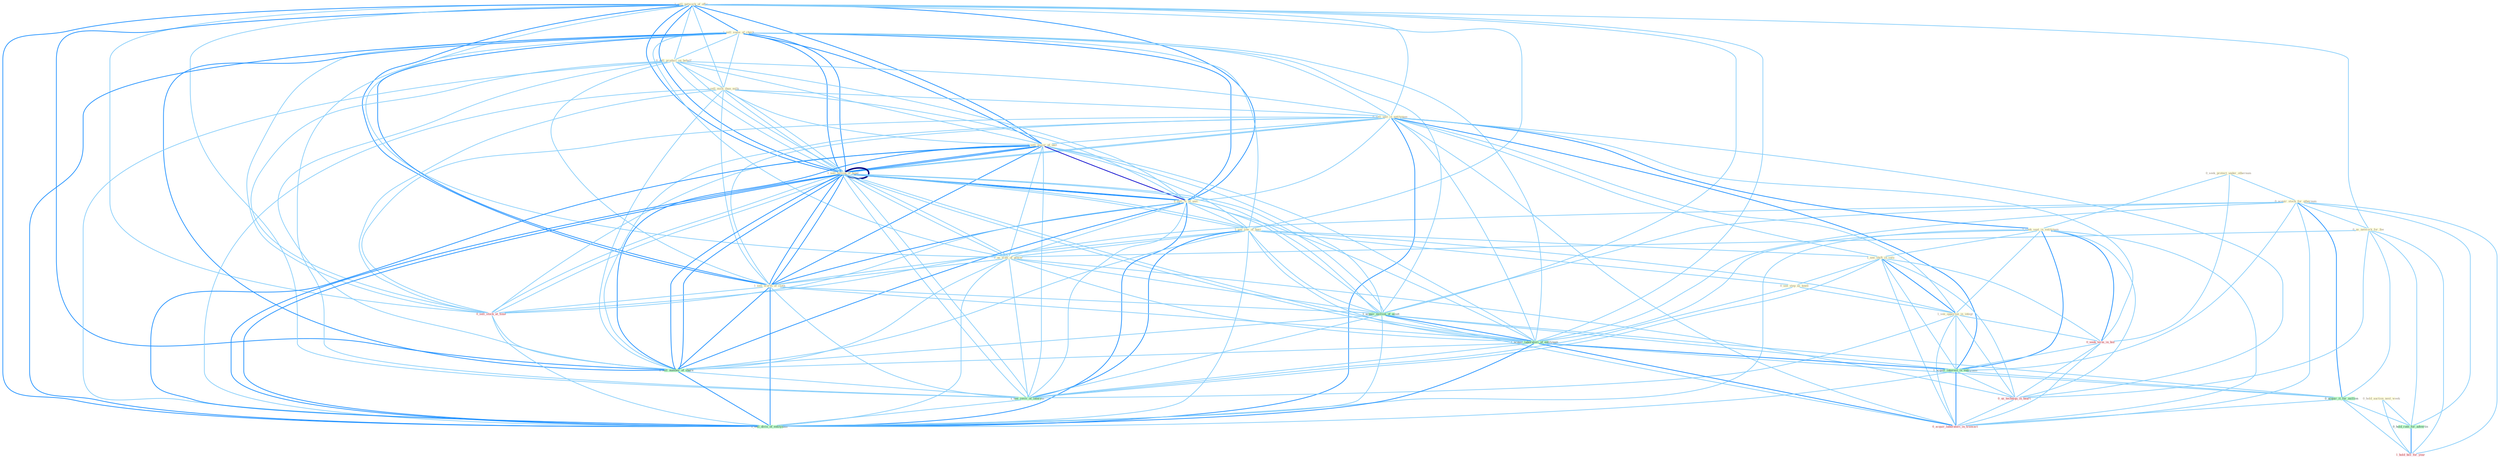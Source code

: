 Graph G{ 
    node
    [shape=polygon,style=filled,width=.5,height=.06,color="#BDFCC9",fixedsize=true,fontsize=4,
    fontcolor="#2f4f4f"];
    {node
    [color="#ffffe0", fontcolor="#8b7d6b"] "1_sell_network_of_offic " "1_sell_some_of_check " "0_seek_protect_under_othernum " "0_sell_product_on_behalf " "0_hold_auction_next_week " "1_sell_milk_than_milk " "0_acquir_stock_for_othernum " "0_sell_unit_in_entitynam " "1_sell_major_of_unit " "1_sell_billion_of_bond " "1_sell_%_of_unit " "1_see_low_of_busi " "0_us_network_for_fee " "1_seek_seat_in_entitynam " "1_see_shift_in_valu " "0_see_step_as_knell " "1_us_watt_of_power " "1_sell_billion_of_bond " "1_see_opportun_in_integr " "1_sell_worth_of_cloth "}
{node [color="#fff0f5", fontcolor="#b22222"] "0_seek_term_in_bid " "0_us_techniqu_in_heart " "0_acquir_laboratori_in_transact " "0_sell_stock_at_time " "1_hold_bill_for_year "}
edge [color="#B0E2FF"];

	"1_sell_network_of_offic " -- "1_sell_some_of_check " [w="2", color="#1e90ff" , len=0.8];
	"1_sell_network_of_offic " -- "0_sell_product_on_behalf " [w="1", color="#87cefa" ];
	"1_sell_network_of_offic " -- "1_sell_milk_than_milk " [w="1", color="#87cefa" ];
	"1_sell_network_of_offic " -- "0_sell_unit_in_entitynam " [w="1", color="#87cefa" ];
	"1_sell_network_of_offic " -- "1_sell_major_of_unit " [w="2", color="#1e90ff" , len=0.8];
	"1_sell_network_of_offic " -- "1_sell_billion_of_bond " [w="2", color="#1e90ff" , len=0.8];
	"1_sell_network_of_offic " -- "1_sell_%_of_unit " [w="2", color="#1e90ff" , len=0.8];
	"1_sell_network_of_offic " -- "1_see_low_of_busi " [w="1", color="#87cefa" ];
	"1_sell_network_of_offic " -- "0_us_network_for_fee " [w="1", color="#87cefa" ];
	"1_sell_network_of_offic " -- "1_us_watt_of_power " [w="1", color="#87cefa" ];
	"1_sell_network_of_offic " -- "1_sell_billion_of_bond " [w="2", color="#1e90ff" , len=0.8];
	"1_sell_network_of_offic " -- "1_sell_worth_of_cloth " [w="2", color="#1e90ff" , len=0.8];
	"1_sell_network_of_offic " -- "1_acquir_million_of_asset " [w="1", color="#87cefa" ];
	"1_sell_network_of_offic " -- "1_acquir_laboratori_of_entitynam " [w="1", color="#87cefa" ];
	"1_sell_network_of_offic " -- "0_sell_stock_at_time " [w="1", color="#87cefa" ];
	"1_sell_network_of_offic " -- "1_sell_number_of_share " [w="2", color="#1e90ff" , len=0.8];
	"1_sell_network_of_offic " -- "1_see_reviv_of_interest " [w="1", color="#87cefa" ];
	"1_sell_network_of_offic " -- "1_sell_divis_of_entitynam " [w="2", color="#1e90ff" , len=0.8];
	"1_sell_some_of_check " -- "0_sell_product_on_behalf " [w="1", color="#87cefa" ];
	"1_sell_some_of_check " -- "1_sell_milk_than_milk " [w="1", color="#87cefa" ];
	"1_sell_some_of_check " -- "0_sell_unit_in_entitynam " [w="1", color="#87cefa" ];
	"1_sell_some_of_check " -- "1_sell_major_of_unit " [w="2", color="#1e90ff" , len=0.8];
	"1_sell_some_of_check " -- "1_sell_billion_of_bond " [w="2", color="#1e90ff" , len=0.8];
	"1_sell_some_of_check " -- "1_sell_%_of_unit " [w="2", color="#1e90ff" , len=0.8];
	"1_sell_some_of_check " -- "1_see_low_of_busi " [w="1", color="#87cefa" ];
	"1_sell_some_of_check " -- "1_us_watt_of_power " [w="1", color="#87cefa" ];
	"1_sell_some_of_check " -- "1_sell_billion_of_bond " [w="2", color="#1e90ff" , len=0.8];
	"1_sell_some_of_check " -- "1_sell_worth_of_cloth " [w="2", color="#1e90ff" , len=0.8];
	"1_sell_some_of_check " -- "1_acquir_million_of_asset " [w="1", color="#87cefa" ];
	"1_sell_some_of_check " -- "1_acquir_laboratori_of_entitynam " [w="1", color="#87cefa" ];
	"1_sell_some_of_check " -- "0_sell_stock_at_time " [w="1", color="#87cefa" ];
	"1_sell_some_of_check " -- "1_sell_number_of_share " [w="2", color="#1e90ff" , len=0.8];
	"1_sell_some_of_check " -- "1_see_reviv_of_interest " [w="1", color="#87cefa" ];
	"1_sell_some_of_check " -- "1_sell_divis_of_entitynam " [w="2", color="#1e90ff" , len=0.8];
	"0_seek_protect_under_othernum " -- "0_acquir_stock_for_othernum " [w="1", color="#87cefa" ];
	"0_seek_protect_under_othernum " -- "1_seek_seat_in_entitynam " [w="1", color="#87cefa" ];
	"0_seek_protect_under_othernum " -- "0_seek_term_in_bid " [w="1", color="#87cefa" ];
	"0_sell_product_on_behalf " -- "1_sell_milk_than_milk " [w="1", color="#87cefa" ];
	"0_sell_product_on_behalf " -- "0_sell_unit_in_entitynam " [w="1", color="#87cefa" ];
	"0_sell_product_on_behalf " -- "1_sell_major_of_unit " [w="1", color="#87cefa" ];
	"0_sell_product_on_behalf " -- "1_sell_billion_of_bond " [w="1", color="#87cefa" ];
	"0_sell_product_on_behalf " -- "1_sell_%_of_unit " [w="1", color="#87cefa" ];
	"0_sell_product_on_behalf " -- "1_sell_billion_of_bond " [w="1", color="#87cefa" ];
	"0_sell_product_on_behalf " -- "1_sell_worth_of_cloth " [w="1", color="#87cefa" ];
	"0_sell_product_on_behalf " -- "0_sell_stock_at_time " [w="1", color="#87cefa" ];
	"0_sell_product_on_behalf " -- "1_sell_number_of_share " [w="1", color="#87cefa" ];
	"0_sell_product_on_behalf " -- "1_sell_divis_of_entitynam " [w="1", color="#87cefa" ];
	"0_hold_auction_next_week " -- "0_hold_rate_for_advertis " [w="1", color="#87cefa" ];
	"0_hold_auction_next_week " -- "1_hold_bill_for_year " [w="1", color="#87cefa" ];
	"1_sell_milk_than_milk " -- "0_sell_unit_in_entitynam " [w="1", color="#87cefa" ];
	"1_sell_milk_than_milk " -- "1_sell_major_of_unit " [w="1", color="#87cefa" ];
	"1_sell_milk_than_milk " -- "1_sell_billion_of_bond " [w="1", color="#87cefa" ];
	"1_sell_milk_than_milk " -- "1_sell_%_of_unit " [w="1", color="#87cefa" ];
	"1_sell_milk_than_milk " -- "1_sell_billion_of_bond " [w="1", color="#87cefa" ];
	"1_sell_milk_than_milk " -- "1_sell_worth_of_cloth " [w="1", color="#87cefa" ];
	"1_sell_milk_than_milk " -- "0_sell_stock_at_time " [w="1", color="#87cefa" ];
	"1_sell_milk_than_milk " -- "1_sell_number_of_share " [w="1", color="#87cefa" ];
	"1_sell_milk_than_milk " -- "1_sell_divis_of_entitynam " [w="1", color="#87cefa" ];
	"0_acquir_stock_for_othernum " -- "0_us_network_for_fee " [w="1", color="#87cefa" ];
	"0_acquir_stock_for_othernum " -- "1_acquir_million_of_asset " [w="1", color="#87cefa" ];
	"0_acquir_stock_for_othernum " -- "1_acquir_laboratori_of_entitynam " [w="1", color="#87cefa" ];
	"0_acquir_stock_for_othernum " -- "1_acquir_interest_in_entitynam " [w="1", color="#87cefa" ];
	"0_acquir_stock_for_othernum " -- "0_acquir_it_for_million " [w="2", color="#1e90ff" , len=0.8];
	"0_acquir_stock_for_othernum " -- "0_hold_rate_for_advertis " [w="1", color="#87cefa" ];
	"0_acquir_stock_for_othernum " -- "0_acquir_laboratori_in_transact " [w="1", color="#87cefa" ];
	"0_acquir_stock_for_othernum " -- "0_sell_stock_at_time " [w="1", color="#87cefa" ];
	"0_acquir_stock_for_othernum " -- "1_hold_bill_for_year " [w="1", color="#87cefa" ];
	"0_sell_unit_in_entitynam " -- "1_sell_major_of_unit " [w="1", color="#87cefa" ];
	"0_sell_unit_in_entitynam " -- "1_sell_billion_of_bond " [w="1", color="#87cefa" ];
	"0_sell_unit_in_entitynam " -- "1_sell_%_of_unit " [w="1", color="#87cefa" ];
	"0_sell_unit_in_entitynam " -- "1_seek_seat_in_entitynam " [w="2", color="#1e90ff" , len=0.8];
	"0_sell_unit_in_entitynam " -- "1_see_shift_in_valu " [w="1", color="#87cefa" ];
	"0_sell_unit_in_entitynam " -- "1_sell_billion_of_bond " [w="1", color="#87cefa" ];
	"0_sell_unit_in_entitynam " -- "1_see_opportun_in_integr " [w="1", color="#87cefa" ];
	"0_sell_unit_in_entitynam " -- "1_sell_worth_of_cloth " [w="1", color="#87cefa" ];
	"0_sell_unit_in_entitynam " -- "1_acquir_laboratori_of_entitynam " [w="1", color="#87cefa" ];
	"0_sell_unit_in_entitynam " -- "0_seek_term_in_bid " [w="1", color="#87cefa" ];
	"0_sell_unit_in_entitynam " -- "1_acquir_interest_in_entitynam " [w="2", color="#1e90ff" , len=0.8];
	"0_sell_unit_in_entitynam " -- "0_us_techniqu_in_heart " [w="1", color="#87cefa" ];
	"0_sell_unit_in_entitynam " -- "0_acquir_laboratori_in_transact " [w="1", color="#87cefa" ];
	"0_sell_unit_in_entitynam " -- "0_sell_stock_at_time " [w="1", color="#87cefa" ];
	"0_sell_unit_in_entitynam " -- "1_sell_number_of_share " [w="1", color="#87cefa" ];
	"0_sell_unit_in_entitynam " -- "1_sell_divis_of_entitynam " [w="2", color="#1e90ff" , len=0.8];
	"1_sell_major_of_unit " -- "1_sell_billion_of_bond " [w="2", color="#1e90ff" , len=0.8];
	"1_sell_major_of_unit " -- "1_sell_%_of_unit " [w="3", color="#0000cd" , len=0.6];
	"1_sell_major_of_unit " -- "1_see_low_of_busi " [w="1", color="#87cefa" ];
	"1_sell_major_of_unit " -- "1_us_watt_of_power " [w="1", color="#87cefa" ];
	"1_sell_major_of_unit " -- "1_sell_billion_of_bond " [w="2", color="#1e90ff" , len=0.8];
	"1_sell_major_of_unit " -- "1_sell_worth_of_cloth " [w="2", color="#1e90ff" , len=0.8];
	"1_sell_major_of_unit " -- "1_acquir_million_of_asset " [w="1", color="#87cefa" ];
	"1_sell_major_of_unit " -- "1_acquir_laboratori_of_entitynam " [w="1", color="#87cefa" ];
	"1_sell_major_of_unit " -- "0_sell_stock_at_time " [w="1", color="#87cefa" ];
	"1_sell_major_of_unit " -- "1_sell_number_of_share " [w="2", color="#1e90ff" , len=0.8];
	"1_sell_major_of_unit " -- "1_see_reviv_of_interest " [w="1", color="#87cefa" ];
	"1_sell_major_of_unit " -- "1_sell_divis_of_entitynam " [w="2", color="#1e90ff" , len=0.8];
	"1_sell_billion_of_bond " -- "1_sell_%_of_unit " [w="2", color="#1e90ff" , len=0.8];
	"1_sell_billion_of_bond " -- "1_see_low_of_busi " [w="1", color="#87cefa" ];
	"1_sell_billion_of_bond " -- "1_us_watt_of_power " [w="1", color="#87cefa" ];
	"1_sell_billion_of_bond " -- "1_sell_billion_of_bond " [w="4", style=bold, color="#000080", len=0.4];
	"1_sell_billion_of_bond " -- "1_sell_worth_of_cloth " [w="2", color="#1e90ff" , len=0.8];
	"1_sell_billion_of_bond " -- "1_acquir_million_of_asset " [w="1", color="#87cefa" ];
	"1_sell_billion_of_bond " -- "1_acquir_laboratori_of_entitynam " [w="1", color="#87cefa" ];
	"1_sell_billion_of_bond " -- "0_sell_stock_at_time " [w="1", color="#87cefa" ];
	"1_sell_billion_of_bond " -- "1_sell_number_of_share " [w="2", color="#1e90ff" , len=0.8];
	"1_sell_billion_of_bond " -- "1_see_reviv_of_interest " [w="1", color="#87cefa" ];
	"1_sell_billion_of_bond " -- "1_sell_divis_of_entitynam " [w="2", color="#1e90ff" , len=0.8];
	"1_sell_%_of_unit " -- "1_see_low_of_busi " [w="1", color="#87cefa" ];
	"1_sell_%_of_unit " -- "1_us_watt_of_power " [w="1", color="#87cefa" ];
	"1_sell_%_of_unit " -- "1_sell_billion_of_bond " [w="2", color="#1e90ff" , len=0.8];
	"1_sell_%_of_unit " -- "1_sell_worth_of_cloth " [w="2", color="#1e90ff" , len=0.8];
	"1_sell_%_of_unit " -- "1_acquir_million_of_asset " [w="1", color="#87cefa" ];
	"1_sell_%_of_unit " -- "1_acquir_laboratori_of_entitynam " [w="1", color="#87cefa" ];
	"1_sell_%_of_unit " -- "0_sell_stock_at_time " [w="1", color="#87cefa" ];
	"1_sell_%_of_unit " -- "1_sell_number_of_share " [w="2", color="#1e90ff" , len=0.8];
	"1_sell_%_of_unit " -- "1_see_reviv_of_interest " [w="1", color="#87cefa" ];
	"1_sell_%_of_unit " -- "1_sell_divis_of_entitynam " [w="2", color="#1e90ff" , len=0.8];
	"1_see_low_of_busi " -- "1_see_shift_in_valu " [w="1", color="#87cefa" ];
	"1_see_low_of_busi " -- "0_see_step_as_knell " [w="1", color="#87cefa" ];
	"1_see_low_of_busi " -- "1_us_watt_of_power " [w="1", color="#87cefa" ];
	"1_see_low_of_busi " -- "1_sell_billion_of_bond " [w="1", color="#87cefa" ];
	"1_see_low_of_busi " -- "1_see_opportun_in_integr " [w="1", color="#87cefa" ];
	"1_see_low_of_busi " -- "1_sell_worth_of_cloth " [w="1", color="#87cefa" ];
	"1_see_low_of_busi " -- "1_acquir_million_of_asset " [w="1", color="#87cefa" ];
	"1_see_low_of_busi " -- "1_acquir_laboratori_of_entitynam " [w="1", color="#87cefa" ];
	"1_see_low_of_busi " -- "1_sell_number_of_share " [w="1", color="#87cefa" ];
	"1_see_low_of_busi " -- "1_see_reviv_of_interest " [w="2", color="#1e90ff" , len=0.8];
	"1_see_low_of_busi " -- "1_sell_divis_of_entitynam " [w="1", color="#87cefa" ];
	"0_us_network_for_fee " -- "1_us_watt_of_power " [w="1", color="#87cefa" ];
	"0_us_network_for_fee " -- "0_us_techniqu_in_heart " [w="1", color="#87cefa" ];
	"0_us_network_for_fee " -- "0_acquir_it_for_million " [w="1", color="#87cefa" ];
	"0_us_network_for_fee " -- "0_hold_rate_for_advertis " [w="1", color="#87cefa" ];
	"0_us_network_for_fee " -- "1_hold_bill_for_year " [w="1", color="#87cefa" ];
	"1_seek_seat_in_entitynam " -- "1_see_shift_in_valu " [w="1", color="#87cefa" ];
	"1_seek_seat_in_entitynam " -- "1_see_opportun_in_integr " [w="1", color="#87cefa" ];
	"1_seek_seat_in_entitynam " -- "1_acquir_laboratori_of_entitynam " [w="1", color="#87cefa" ];
	"1_seek_seat_in_entitynam " -- "0_seek_term_in_bid " [w="2", color="#1e90ff" , len=0.8];
	"1_seek_seat_in_entitynam " -- "1_acquir_interest_in_entitynam " [w="2", color="#1e90ff" , len=0.8];
	"1_seek_seat_in_entitynam " -- "0_us_techniqu_in_heart " [w="1", color="#87cefa" ];
	"1_seek_seat_in_entitynam " -- "0_acquir_laboratori_in_transact " [w="1", color="#87cefa" ];
	"1_seek_seat_in_entitynam " -- "1_sell_divis_of_entitynam " [w="1", color="#87cefa" ];
	"1_see_shift_in_valu " -- "0_see_step_as_knell " [w="1", color="#87cefa" ];
	"1_see_shift_in_valu " -- "1_see_opportun_in_integr " [w="2", color="#1e90ff" , len=0.8];
	"1_see_shift_in_valu " -- "0_seek_term_in_bid " [w="1", color="#87cefa" ];
	"1_see_shift_in_valu " -- "1_acquir_interest_in_entitynam " [w="1", color="#87cefa" ];
	"1_see_shift_in_valu " -- "0_us_techniqu_in_heart " [w="1", color="#87cefa" ];
	"1_see_shift_in_valu " -- "0_acquir_laboratori_in_transact " [w="1", color="#87cefa" ];
	"1_see_shift_in_valu " -- "1_see_reviv_of_interest " [w="1", color="#87cefa" ];
	"0_see_step_as_knell " -- "1_see_opportun_in_integr " [w="1", color="#87cefa" ];
	"0_see_step_as_knell " -- "1_see_reviv_of_interest " [w="1", color="#87cefa" ];
	"1_us_watt_of_power " -- "1_sell_billion_of_bond " [w="1", color="#87cefa" ];
	"1_us_watt_of_power " -- "1_sell_worth_of_cloth " [w="1", color="#87cefa" ];
	"1_us_watt_of_power " -- "1_acquir_million_of_asset " [w="1", color="#87cefa" ];
	"1_us_watt_of_power " -- "1_acquir_laboratori_of_entitynam " [w="1", color="#87cefa" ];
	"1_us_watt_of_power " -- "0_us_techniqu_in_heart " [w="1", color="#87cefa" ];
	"1_us_watt_of_power " -- "1_sell_number_of_share " [w="1", color="#87cefa" ];
	"1_us_watt_of_power " -- "1_see_reviv_of_interest " [w="1", color="#87cefa" ];
	"1_us_watt_of_power " -- "1_sell_divis_of_entitynam " [w="1", color="#87cefa" ];
	"1_sell_billion_of_bond " -- "1_sell_worth_of_cloth " [w="2", color="#1e90ff" , len=0.8];
	"1_sell_billion_of_bond " -- "1_acquir_million_of_asset " [w="1", color="#87cefa" ];
	"1_sell_billion_of_bond " -- "1_acquir_laboratori_of_entitynam " [w="1", color="#87cefa" ];
	"1_sell_billion_of_bond " -- "0_sell_stock_at_time " [w="1", color="#87cefa" ];
	"1_sell_billion_of_bond " -- "1_sell_number_of_share " [w="2", color="#1e90ff" , len=0.8];
	"1_sell_billion_of_bond " -- "1_see_reviv_of_interest " [w="1", color="#87cefa" ];
	"1_sell_billion_of_bond " -- "1_sell_divis_of_entitynam " [w="2", color="#1e90ff" , len=0.8];
	"1_see_opportun_in_integr " -- "0_seek_term_in_bid " [w="1", color="#87cefa" ];
	"1_see_opportun_in_integr " -- "1_acquir_interest_in_entitynam " [w="1", color="#87cefa" ];
	"1_see_opportun_in_integr " -- "0_us_techniqu_in_heart " [w="1", color="#87cefa" ];
	"1_see_opportun_in_integr " -- "0_acquir_laboratori_in_transact " [w="1", color="#87cefa" ];
	"1_see_opportun_in_integr " -- "1_see_reviv_of_interest " [w="1", color="#87cefa" ];
	"1_sell_worth_of_cloth " -- "1_acquir_million_of_asset " [w="1", color="#87cefa" ];
	"1_sell_worth_of_cloth " -- "1_acquir_laboratori_of_entitynam " [w="1", color="#87cefa" ];
	"1_sell_worth_of_cloth " -- "0_sell_stock_at_time " [w="1", color="#87cefa" ];
	"1_sell_worth_of_cloth " -- "1_sell_number_of_share " [w="2", color="#1e90ff" , len=0.8];
	"1_sell_worth_of_cloth " -- "1_see_reviv_of_interest " [w="1", color="#87cefa" ];
	"1_sell_worth_of_cloth " -- "1_sell_divis_of_entitynam " [w="2", color="#1e90ff" , len=0.8];
	"1_acquir_million_of_asset " -- "1_acquir_laboratori_of_entitynam " [w="2", color="#1e90ff" , len=0.8];
	"1_acquir_million_of_asset " -- "1_acquir_interest_in_entitynam " [w="1", color="#87cefa" ];
	"1_acquir_million_of_asset " -- "0_acquir_it_for_million " [w="1", color="#87cefa" ];
	"1_acquir_million_of_asset " -- "0_acquir_laboratori_in_transact " [w="1", color="#87cefa" ];
	"1_acquir_million_of_asset " -- "1_sell_number_of_share " [w="1", color="#87cefa" ];
	"1_acquir_million_of_asset " -- "1_see_reviv_of_interest " [w="1", color="#87cefa" ];
	"1_acquir_million_of_asset " -- "1_sell_divis_of_entitynam " [w="1", color="#87cefa" ];
	"1_acquir_laboratori_of_entitynam " -- "1_acquir_interest_in_entitynam " [w="2", color="#1e90ff" , len=0.8];
	"1_acquir_laboratori_of_entitynam " -- "0_acquir_it_for_million " [w="1", color="#87cefa" ];
	"1_acquir_laboratori_of_entitynam " -- "0_acquir_laboratori_in_transact " [w="2", color="#1e90ff" , len=0.8];
	"1_acquir_laboratori_of_entitynam " -- "1_sell_number_of_share " [w="1", color="#87cefa" ];
	"1_acquir_laboratori_of_entitynam " -- "1_see_reviv_of_interest " [w="1", color="#87cefa" ];
	"1_acquir_laboratori_of_entitynam " -- "1_sell_divis_of_entitynam " [w="2", color="#1e90ff" , len=0.8];
	"0_seek_term_in_bid " -- "1_acquir_interest_in_entitynam " [w="1", color="#87cefa" ];
	"0_seek_term_in_bid " -- "0_us_techniqu_in_heart " [w="1", color="#87cefa" ];
	"0_seek_term_in_bid " -- "0_acquir_laboratori_in_transact " [w="1", color="#87cefa" ];
	"1_acquir_interest_in_entitynam " -- "0_us_techniqu_in_heart " [w="1", color="#87cefa" ];
	"1_acquir_interest_in_entitynam " -- "0_acquir_it_for_million " [w="1", color="#87cefa" ];
	"1_acquir_interest_in_entitynam " -- "0_acquir_laboratori_in_transact " [w="2", color="#1e90ff" , len=0.8];
	"1_acquir_interest_in_entitynam " -- "1_sell_divis_of_entitynam " [w="1", color="#87cefa" ];
	"0_us_techniqu_in_heart " -- "0_acquir_laboratori_in_transact " [w="1", color="#87cefa" ];
	"0_acquir_it_for_million " -- "0_hold_rate_for_advertis " [w="1", color="#87cefa" ];
	"0_acquir_it_for_million " -- "0_acquir_laboratori_in_transact " [w="1", color="#87cefa" ];
	"0_acquir_it_for_million " -- "1_hold_bill_for_year " [w="1", color="#87cefa" ];
	"0_hold_rate_for_advertis " -- "1_hold_bill_for_year " [w="2", color="#1e90ff" , len=0.8];
	"0_sell_stock_at_time " -- "1_sell_number_of_share " [w="1", color="#87cefa" ];
	"0_sell_stock_at_time " -- "1_sell_divis_of_entitynam " [w="1", color="#87cefa" ];
	"1_sell_number_of_share " -- "1_see_reviv_of_interest " [w="1", color="#87cefa" ];
	"1_sell_number_of_share " -- "1_sell_divis_of_entitynam " [w="2", color="#1e90ff" , len=0.8];
	"1_see_reviv_of_interest " -- "1_sell_divis_of_entitynam " [w="1", color="#87cefa" ];
}